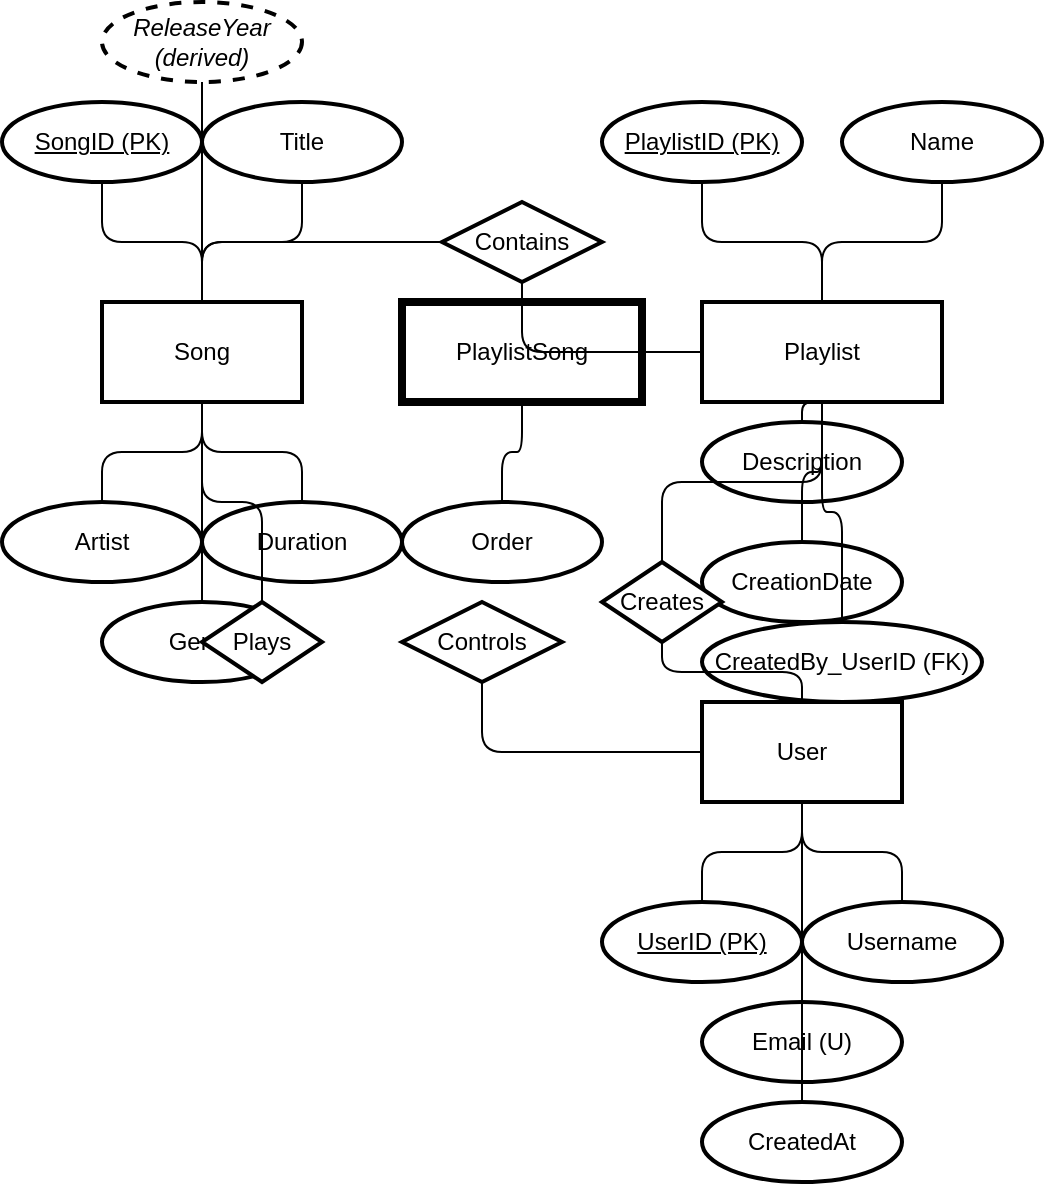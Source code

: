 <?xml version="1.0" encoding="UTF-8"?>
<mxfile version="26.2.14">
  <diagram name="ER-Diagram" id="ERD-Music-Playlist-enhanced">
    <mxGraphModel dx="1310" dy="833" grid="1" gridSize="10" guides="1" tooltips="1" connect="1" arrows="1" fold="1" page="1" pageScale="1" pageWidth="850" pageHeight="1100" math="0" shadow="0">
      <root>
        <mxCell id="0" />
        <mxCell id="1" parent="0" />

        <!-- Strong Entity: Song -->
        <mxCell id="song_entity" value="Song" style="shape=rectangle;whiteSpace=wrap;strokeWidth=2;" vertex="1" parent="1">
          <mxGeometry x="100" y="200" width="100" height="50" as="geometry" />
        </mxCell>
        <!-- Song Attributes (ellipse; dashed for derived) -->
        <mxCell id="song_release_year" value="ReleaseYear (derived)" style="shape=ellipse;whiteSpace=wrap;strokeWidth=2;dashed=1;fontStyle=2;" vertex="1" parent="1">
          <mxGeometry x="100" y="50" width="100" height="40" as="geometry" />
        </mxCell>
        <mxCell id="song_id" value="SongID (PK)" style="shape=ellipse;whiteSpace=wrap;strokeWidth=2;fontStyle=4;" vertex="1" parent="1">
          <mxGeometry x="50" y="100" width="100" height="40" as="geometry" />
        </mxCell>
        <mxCell id="song_title" value="Title" style="shape=ellipse;whiteSpace=wrap;strokeWidth=2;" vertex="1" parent="1">
          <mxGeometry x="150" y="100" width="100" height="40" as="geometry" />
        </mxCell>
        <mxCell id="song_artist" value="Artist" style="shape=ellipse;whiteSpace=wrap;strokeWidth=2;" vertex="1" parent="1">
          <mxGeometry x="50" y="300" width="100" height="40" as="geometry" />
        </mxCell>
        <mxCell id="song_duration" value="Duration" style="shape=ellipse;whiteSpace=wrap;strokeWidth=2;" vertex="1" parent="1">
          <mxGeometry x="150" y="300" width="100" height="40" as="geometry" />
        </mxCell>
        <mxCell id="song_genre" value="Genre" style="shape=ellipse;whiteSpace=wrap;strokeWidth=2;" vertex="1" parent="1">
          <mxGeometry x="100" y="350" width="100" height="40" as="geometry" />
        </mxCell>

        <!-- Connect Song Attributes -->
        <mxCell id="song_id_link" style="edgeStyle=orthogonalEdgeStyle;endArrow=none;" edge="1" parent="1" source="song_id" target="song_entity"><mxGeometry relative="1" as="geometry"/></mxCell>
        <mxCell id="song_title_link" style="edgeStyle=orthogonalEdgeStyle;endArrow=none;" edge="1" parent="1" source="song_title" target="song_entity"><mxGeometry relative="1" as="geometry"/></mxCell>
        <mxCell id="song_artist_link" style="edgeStyle=orthogonalEdgeStyle;endArrow=none;" edge="1" parent="1" source="song_artist" target="song_entity"><mxGeometry relative="1" as="geometry"/></mxCell>
        <mxCell id="song_duration_link" style="edgeStyle=orthogonalEdgeStyle;endArrow=none;" edge="1" parent="1" source="song_duration" target="song_entity"><mxGeometry relative="1" as="geometry"/></mxCell>
        <mxCell id="song_genre_link" style="edgeStyle=orthogonalEdgeStyle;endArrow=none;" edge="1" parent="1" source="song_genre" target="song_entity"><mxGeometry relative="1" as="geometry"/></mxCell>
        <mxCell id="song_release_year_link" style="edgeStyle=orthogonalEdgeStyle;endArrow=none;" edge="1" parent="1" source="song_release_year" target="song_entity"><mxGeometry relative="1" as="geometry"/></mxCell>

        <!-- Strong Entity: Playlist -->
        <mxCell id="playlist_entity" value="Playlist" style="shape=rectangle;whiteSpace=wrap;strokeWidth=2;" vertex="1" parent="1">
          <mxGeometry x="400" y="200" width="120" height="50" as="geometry" />
        </mxCell>
        <!-- Playlist Attributes -->
        <mxCell id="playlist_id" value="PlaylistID (PK)" style="shape=ellipse;whiteSpace=wrap;strokeWidth=2;fontStyle=4;" vertex="1" parent="1">
          <mxGeometry x="350" y="100" width="100" height="40" as="geometry" />
        </mxCell>
        <mxCell id="playlist_name" value="Name" style="shape=ellipse;whiteSpace=wrap;strokeWidth=2;" vertex="1" parent="1">
          <mxGeometry x="470" y="100" width="100" height="40" as="geometry" />
        </mxCell>
        <mxCell id="playlist_desc" value="Description" style="shape=ellipse;whiteSpace=wrap;strokeWidth=2;" vertex="1" parent="1">
          <mxGeometry x="400" y="260" width="100" height="40" as="geometry" />
        </mxCell>
        <mxCell id="playlist_creation_date" value="CreationDate" style="shape=ellipse;whiteSpace=wrap;strokeWidth=2;" vertex="1" parent="1">
          <mxGeometry x="400" y="320" width="100" height="40" as="geometry" />
        </mxCell>
        <mxCell id="playlist_createdby" value="CreatedBy_UserID (FK)" style="shape=ellipse;whiteSpace=wrap;strokeWidth=2;" vertex="1" parent="1">
          <mxGeometry x="400" y="360" width="140" height="40" as="geometry" />
        </mxCell>
        <!-- Connect Playlist Attributes -->
        <mxCell id="pl_id_link" style="edgeStyle=orthogonalEdgeStyle;endArrow=none;" edge="1" parent="1" source="playlist_id" target="playlist_entity"><mxGeometry relative="1" as="geometry"/></mxCell>
        <mxCell id="pl_name_link" style="edgeStyle=orthogonalEdgeStyle;endArrow=none;" edge="1" parent="1" source="playlist_name" target="playlist_entity"><mxGeometry relative="1" as="geometry"/></mxCell>
        <mxCell id="pl_desc_link" style="edgeStyle=orthogonalEdgeStyle;endArrow=none;" edge="1" parent="1" source="playlist_desc" target="playlist_entity"><mxGeometry relative="1" as="geometry"/></mxCell>
        <mxCell id="pl_creation_link" style="edgeStyle=orthogonalEdgeStyle;endArrow=none;" edge="1" parent="1" source="playlist_creation_date" target="playlist_entity"><mxGeometry relative="1" as="geometry"/></mxCell>
        <mxCell id="pl_createdby_link" style="edgeStyle=orthogonalEdgeStyle;endArrow=none;" edge="1" parent="1" source="playlist_createdby" target="playlist_entity"><mxGeometry relative="1" as="geometry"/></mxCell>

        <!-- Strong Entity: User -->
        <mxCell id="user_entity" value="User" style="shape=rectangle;whiteSpace=wrap;strokeWidth=2;" vertex="1" parent="1">
          <mxGeometry x="400" y="400" width="100" height="50" as="geometry" />
        </mxCell>
        <!-- User Attributes -->
        <mxCell id="user_id" value="UserID (PK)" style="shape=ellipse;whiteSpace=wrap;strokeWidth=2;fontStyle=4;" vertex="1" parent="1">
          <mxGeometry x="350" y="500" width="100" height="40" as="geometry" />
        </mxCell>
        <mxCell id="user_username" value="Username" style="shape=ellipse;whiteSpace=wrap;strokeWidth=2;" vertex="1" parent="1">
          <mxGeometry x="450" y="500" width="100" height="40" as="geometry" />
        </mxCell>
        <mxCell id="user_email" value="Email (U)" style="shape=ellipse;whiteSpace=wrap;strokeWidth=2;" vertex="1" parent="1">
          <mxGeometry x="400" y="550" width="100" height="40" as="geometry" />
        </mxCell>
        <mxCell id="user_createdat" value="CreatedAt" style="shape=ellipse;whiteSpace=wrap;strokeWidth=2;" vertex="1" parent="1">
          <mxGeometry x="400" y="600" width="100" height="40" as="geometry" />
        </mxCell>
        <!-- Connect User Attributes -->
        <mxCell id="u_id_link" style="edgeStyle=orthogonalEdgeStyle;endArrow=none;" edge="1" parent="1" source="user_id" target="user_entity"><mxGeometry relative="1" as="geometry"/></mxCell>
        <mxCell id="u_username_link" style="edgeStyle=orthogonalEdgeStyle;endArrow=none;" edge="1" parent="1" source="user_username" target="user_entity"><mxGeometry relative="1" as="geometry"/></mxCell>
        <mxCell id="u_email_link" style="edgeStyle=orthogonalEdgeStyle;endArrow=none;" edge="1" parent="1" source="user_email" target="user_entity"><mxGeometry relative="1" as="geometry"/></mxCell>
        <mxCell id="u_createdat_link" style="edgeStyle=orthogonalEdgeStyle;endArrow=none;" edge="1" parent="1" source="user_createdat" target="user_entity"><mxGeometry relative="1" as="geometry"/></mxCell>

        <!-- Associative Entity: PlaylistSong (double rectangle) -->
        <mxCell id="playlistsong_entity" value="PlaylistSong" style="shape=rectangle;whiteSpace=wrap;strokeWidth=4;" vertex="1" parent="1">
          <mxGeometry x="250" y="200" width="120" height="50" as="geometry" />
        </mxCell>
        <!-- PlaylistSong Attributes -->
        <mxCell id="playlistsong_order" value="Order" style="shape=ellipse;whiteSpace=wrap;strokeWidth=2;" vertex="1" parent="1">
          <mxGeometry x="250" y="300" width="100" height="40" as="geometry" />
        </mxCell>
        <!-- Connect PlaylistSong Attribute -->
        <mxCell id="ps_order_link" style="edgeStyle=orthogonalEdgeStyle;endArrow=none;" edge="1" parent="1" source="playlistsong_order" target="playlistsong_entity"><mxGeometry relative="1" as="geometry"/></mxCell>

        <!-- Relationships as Diamonds -->
        <!-- User CREATES Playlist -->
        <mxCell id="rel_user_creates_playlist" value="Creates" style="shape=rhombus;whiteSpace=wrap;strokeWidth=2;" vertex="1" parent="1">
          <mxGeometry x="350" y="330" width="60" height="40" as="geometry" />
        </mxCell>
        <mxCell id="edge_u_create_rel" style="edgeStyle=orthogonalEdgeStyle;endArrow=none;startArrow=none;" edge="1" parent="1" source="user_entity" target="rel_user_creates_playlist"><mxGeometry relative="1" as="geometry"/></mxCell>
        <mxCell id="edge_rel_playlist" style="edgeStyle=orthogonalEdgeStyle;endArrow=crowFootMany;" edge="1" parent="1" source="rel_user_creates_playlist" target="playlist_entity"><mxGeometry relative="1" as="geometry"/></mxCell>

        <!-- PlaylistSong M:N between Playlist and Song -->
        <mxCell id="rel_contains" value="Contains" style="shape=rhombus;whiteSpace=wrap;strokeWidth=2;" vertex="1" parent="1">
          <mxGeometry x="270" y="150" width="80" height="40" as="geometry" />
        </mxCell>
        <mxCell id="edge_playlist_contains" style="edgeStyle=orthogonalEdgeStyle;endArrow=crowFootMany;startArrow=none;" edge="1" parent="1" source="playlist_entity" target="rel_contains"><mxGeometry relative="1" as="geometry"/></mxCell>
        <mxCell id="edge_contains_song" style="edgeStyle=orthogonalEdgeStyle;endArrow=crowFootMany;startArrow=none;" edge="1" parent="1" source="rel_contains" target="song_entity"><mxGeometry relative="1" as="geometry"/></mxCell>
        <mxCell id="edge_contains_ps" style="edgeStyle=orthogonalEdgeStyle;endArrow=crowFootMany;startArrow=none;" edge="1" parent="1" source="rel_contains" target="playlistsong_entity"><mxGeometry relative="1" as="geometry"/></mxCell>

        <!-- User CONTROLS Playback -->
        <mxCell id="rel_controls" value="Controls" style="shape=rhombus;whiteSpace=wrap;strokeWidth=2;" vertex="1" parent="1">
          <mxGeometry x="250" y="350" width="80" height="40" as="geometry" />
        </mxCell>
        <mxCell id="edge_user_controls" style="edgeStyle=orthogonalEdgeStyle;endArrow=crowFootMany;" edge="1" parent="1" source="user_entity" target="rel_controls"><mxGeometry relative="1" as="geometry"/></mxCell>
        <mxCell id="edge_controls_playback" style="edgeStyle=orthogonalEdgeStyle;endArrow=none;" edge="1" parent="1" source="rel_controls" target="playback_entity"><mxGeometry relative="1" as="geometry"/></mxCell>

        <!-- Playback PLAYS Song (optional 1:1) -->
        <mxCell id="rel_plays" value="Plays" style="shape=rhombus;whiteSpace=wrap;strokeWidth=2;" vertex="1" parent="1">
          <mxGeometry x="150" y="350" width="60" height="40" as="geometry" />
        </mxCell>
        <mxCell id="edge_playback_plays" style="edgeStyle=orthogonalEdgeStyle;endArrow=none;" edge="1" parent="1" source="playback_entity" target="rel_plays"><mxGeometry relative="1" as="geometry"/></mxCell>
        <mxCell id="edge_plays_song" style="edgeStyle=orthogonalEdgeStyle;endArrow=none;" edge="1" parent="1" source="rel_plays" target="song_entity"><mxGeometry relative="1" as="geometry"/></mxCell>

      </root>
    </mxGraphModel>
  </diagram>
</mxfile>

